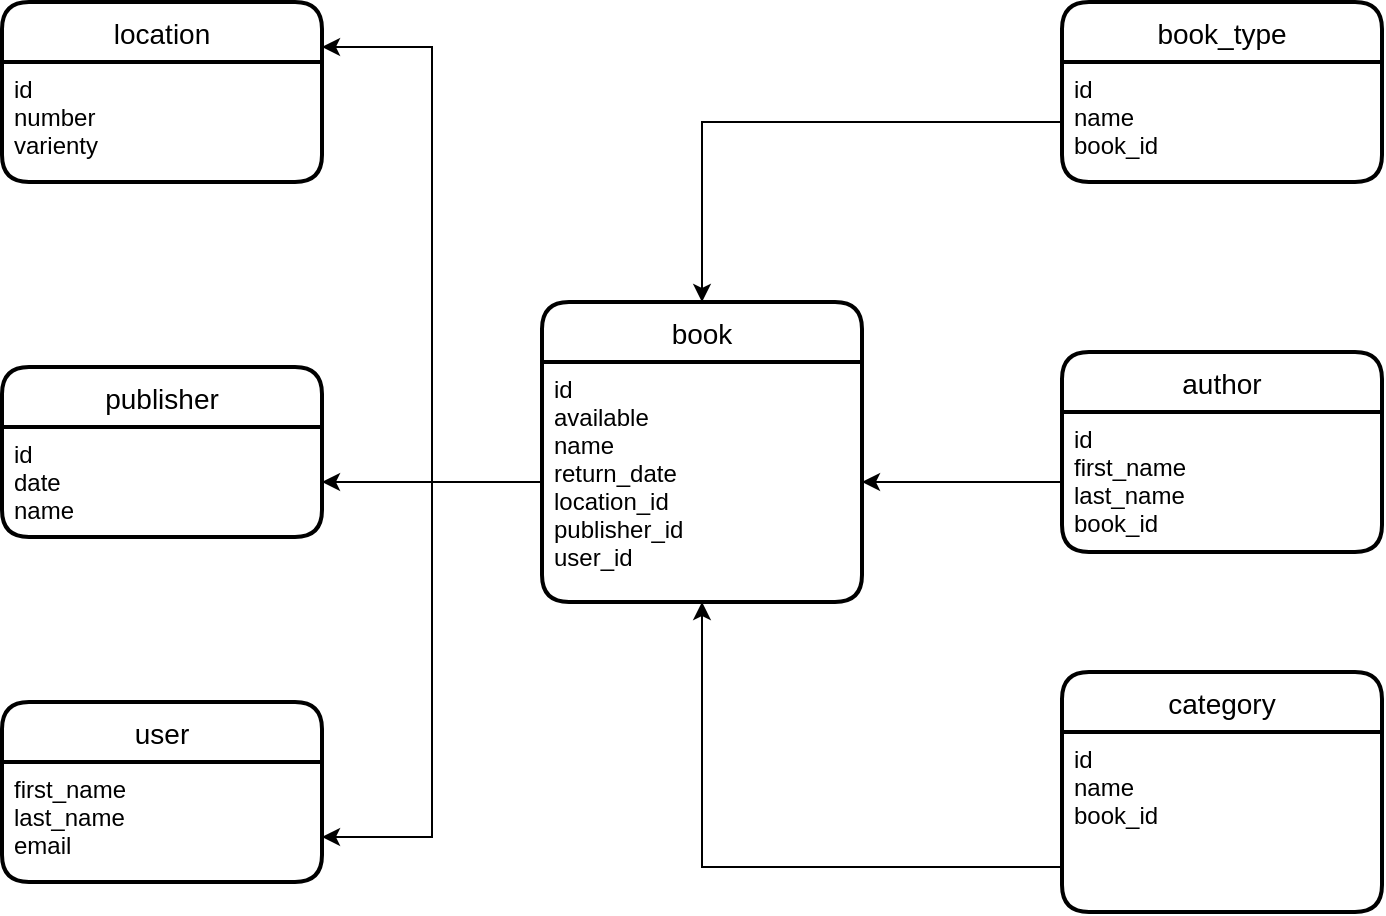 <mxfile version="14.0.0" type="github"><diagram id="HwjLyunNsv3rc3AxzlpO" name="Page-1"><mxGraphModel dx="1422" dy="791" grid="1" gridSize="10" guides="1" tooltips="1" connect="1" arrows="1" fold="1" page="1" pageScale="1" pageWidth="827" pageHeight="1169" math="0" shadow="0"><root><mxCell id="0"/><mxCell id="1" parent="0"/><mxCell id="sV-Ffgf8z0GXNBGiS8kw-1" value="book" style="swimlane;childLayout=stackLayout;horizontal=1;startSize=30;horizontalStack=0;rounded=1;fontSize=14;fontStyle=0;strokeWidth=2;resizeParent=0;resizeLast=1;shadow=0;dashed=0;align=center;" vertex="1" parent="1"><mxGeometry x="340" y="250" width="160" height="150" as="geometry"/></mxCell><mxCell id="sV-Ffgf8z0GXNBGiS8kw-2" value="id&#xA;available&#xA;name&#xA;return_date&#xA;location_id&#xA;publisher_id&#xA;user_id&#xA;&#xA;" style="align=left;strokeColor=none;fillColor=none;spacingLeft=4;fontSize=12;verticalAlign=top;resizable=0;rotatable=0;part=1;" vertex="1" parent="sV-Ffgf8z0GXNBGiS8kw-1"><mxGeometry y="30" width="160" height="120" as="geometry"/></mxCell><mxCell id="sV-Ffgf8z0GXNBGiS8kw-30" value="book_type" style="swimlane;childLayout=stackLayout;horizontal=1;startSize=30;horizontalStack=0;rounded=1;fontSize=14;fontStyle=0;strokeWidth=2;resizeParent=0;resizeLast=1;shadow=0;dashed=0;align=center;" vertex="1" parent="1"><mxGeometry x="600" y="100" width="160" height="90" as="geometry"/></mxCell><mxCell id="sV-Ffgf8z0GXNBGiS8kw-31" value="id&#xA;name&#xA;book_id&#xA;" style="align=left;strokeColor=none;fillColor=none;spacingLeft=4;fontSize=12;verticalAlign=top;resizable=0;rotatable=0;part=1;" vertex="1" parent="sV-Ffgf8z0GXNBGiS8kw-30"><mxGeometry y="30" width="160" height="60" as="geometry"/></mxCell><mxCell id="sV-Ffgf8z0GXNBGiS8kw-50" style="edgeStyle=none;rounded=0;orthogonalLoop=1;jettySize=auto;html=1;entryX=0;entryY=0.5;entryDx=0;entryDy=0;" edge="1" parent="sV-Ffgf8z0GXNBGiS8kw-30" source="sV-Ffgf8z0GXNBGiS8kw-31" target="sV-Ffgf8z0GXNBGiS8kw-31"><mxGeometry relative="1" as="geometry"/></mxCell><mxCell id="sV-Ffgf8z0GXNBGiS8kw-32" value="author" style="swimlane;childLayout=stackLayout;horizontal=1;startSize=30;horizontalStack=0;rounded=1;fontSize=14;fontStyle=0;strokeWidth=2;resizeParent=0;resizeLast=1;shadow=0;dashed=0;align=center;" vertex="1" parent="1"><mxGeometry x="600" y="275" width="160" height="100" as="geometry"/></mxCell><mxCell id="sV-Ffgf8z0GXNBGiS8kw-33" value="id&#xA;first_name&#xA;last_name&#xA;book_id&#xA;" style="align=left;strokeColor=none;fillColor=none;spacingLeft=4;fontSize=12;verticalAlign=top;resizable=0;rotatable=0;part=1;" vertex="1" parent="sV-Ffgf8z0GXNBGiS8kw-32"><mxGeometry y="30" width="160" height="70" as="geometry"/></mxCell><mxCell id="sV-Ffgf8z0GXNBGiS8kw-34" value="user" style="swimlane;childLayout=stackLayout;horizontal=1;startSize=30;horizontalStack=0;rounded=1;fontSize=14;fontStyle=0;strokeWidth=2;resizeParent=0;resizeLast=1;shadow=0;dashed=0;align=center;" vertex="1" parent="1"><mxGeometry x="70" y="450" width="160" height="90" as="geometry"/></mxCell><mxCell id="sV-Ffgf8z0GXNBGiS8kw-35" value="first_name&#xA;last_name&#xA;email&#xA;" style="align=left;strokeColor=none;fillColor=none;spacingLeft=4;fontSize=12;verticalAlign=top;resizable=0;rotatable=0;part=1;" vertex="1" parent="sV-Ffgf8z0GXNBGiS8kw-34"><mxGeometry y="30" width="160" height="60" as="geometry"/></mxCell><mxCell id="sV-Ffgf8z0GXNBGiS8kw-37" value="publisher" style="swimlane;childLayout=stackLayout;horizontal=1;startSize=30;horizontalStack=0;rounded=1;fontSize=14;fontStyle=0;strokeWidth=2;resizeParent=0;resizeLast=1;shadow=0;dashed=0;align=center;" vertex="1" parent="1"><mxGeometry x="70" y="282.5" width="160" height="85" as="geometry"/></mxCell><mxCell id="sV-Ffgf8z0GXNBGiS8kw-38" value="id&#xA;date&#xA;name&#xA;" style="align=left;strokeColor=none;fillColor=none;spacingLeft=4;fontSize=12;verticalAlign=top;resizable=0;rotatable=0;part=1;" vertex="1" parent="sV-Ffgf8z0GXNBGiS8kw-37"><mxGeometry y="30" width="160" height="55" as="geometry"/></mxCell><mxCell id="sV-Ffgf8z0GXNBGiS8kw-41" value="location" style="swimlane;childLayout=stackLayout;horizontal=1;startSize=30;horizontalStack=0;rounded=1;fontSize=14;fontStyle=0;strokeWidth=2;resizeParent=0;resizeLast=1;shadow=0;dashed=0;align=center;" vertex="1" parent="1"><mxGeometry x="70" y="100" width="160" height="90" as="geometry"/></mxCell><mxCell id="sV-Ffgf8z0GXNBGiS8kw-42" value="id&#xA;number&#xA;varienty&#xA;" style="align=left;strokeColor=none;fillColor=none;spacingLeft=4;fontSize=12;verticalAlign=top;resizable=0;rotatable=0;part=1;" vertex="1" parent="sV-Ffgf8z0GXNBGiS8kw-41"><mxGeometry y="30" width="160" height="60" as="geometry"/></mxCell><mxCell id="sV-Ffgf8z0GXNBGiS8kw-47" value="category" style="swimlane;childLayout=stackLayout;horizontal=1;startSize=30;horizontalStack=0;rounded=1;fontSize=14;fontStyle=0;strokeWidth=2;resizeParent=0;resizeLast=1;shadow=0;dashed=0;align=center;" vertex="1" parent="1"><mxGeometry x="600" y="435" width="160" height="120" as="geometry"/></mxCell><mxCell id="sV-Ffgf8z0GXNBGiS8kw-48" value="id&#xA;name&#xA;book_id&#xA;" style="align=left;strokeColor=none;fillColor=none;spacingLeft=4;fontSize=12;verticalAlign=top;resizable=0;rotatable=0;part=1;" vertex="1" parent="sV-Ffgf8z0GXNBGiS8kw-47"><mxGeometry y="30" width="160" height="90" as="geometry"/></mxCell><mxCell id="sV-Ffgf8z0GXNBGiS8kw-49" style="edgeStyle=none;rounded=0;orthogonalLoop=1;jettySize=auto;html=1;entryX=1;entryY=0.5;entryDx=0;entryDy=0;" edge="1" parent="1" source="sV-Ffgf8z0GXNBGiS8kw-33" target="sV-Ffgf8z0GXNBGiS8kw-2"><mxGeometry relative="1" as="geometry"/></mxCell><mxCell id="sV-Ffgf8z0GXNBGiS8kw-51" style="edgeStyle=orthogonalEdgeStyle;rounded=0;orthogonalLoop=1;jettySize=auto;html=1;" edge="1" parent="1" source="sV-Ffgf8z0GXNBGiS8kw-31" target="sV-Ffgf8z0GXNBGiS8kw-1"><mxGeometry relative="1" as="geometry"/></mxCell><mxCell id="sV-Ffgf8z0GXNBGiS8kw-52" style="edgeStyle=orthogonalEdgeStyle;rounded=0;orthogonalLoop=1;jettySize=auto;html=1;exitX=0;exitY=0.75;exitDx=0;exitDy=0;entryX=0.5;entryY=1;entryDx=0;entryDy=0;" edge="1" parent="1" source="sV-Ffgf8z0GXNBGiS8kw-48" target="sV-Ffgf8z0GXNBGiS8kw-2"><mxGeometry relative="1" as="geometry"/></mxCell><mxCell id="sV-Ffgf8z0GXNBGiS8kw-55" style="edgeStyle=orthogonalEdgeStyle;rounded=0;orthogonalLoop=1;jettySize=auto;html=1;entryX=1;entryY=0.25;entryDx=0;entryDy=0;" edge="1" parent="1" source="sV-Ffgf8z0GXNBGiS8kw-2" target="sV-Ffgf8z0GXNBGiS8kw-41"><mxGeometry relative="1" as="geometry"/></mxCell><mxCell id="sV-Ffgf8z0GXNBGiS8kw-56" style="edgeStyle=orthogonalEdgeStyle;rounded=0;orthogonalLoop=1;jettySize=auto;html=1;" edge="1" parent="1" source="sV-Ffgf8z0GXNBGiS8kw-2" target="sV-Ffgf8z0GXNBGiS8kw-38"><mxGeometry relative="1" as="geometry"/></mxCell><mxCell id="sV-Ffgf8z0GXNBGiS8kw-57" style="edgeStyle=orthogonalEdgeStyle;rounded=0;orthogonalLoop=1;jettySize=auto;html=1;entryX=1;entryY=0.75;entryDx=0;entryDy=0;" edge="1" parent="1" source="sV-Ffgf8z0GXNBGiS8kw-2" target="sV-Ffgf8z0GXNBGiS8kw-34"><mxGeometry relative="1" as="geometry"/></mxCell></root></mxGraphModel></diagram></mxfile>